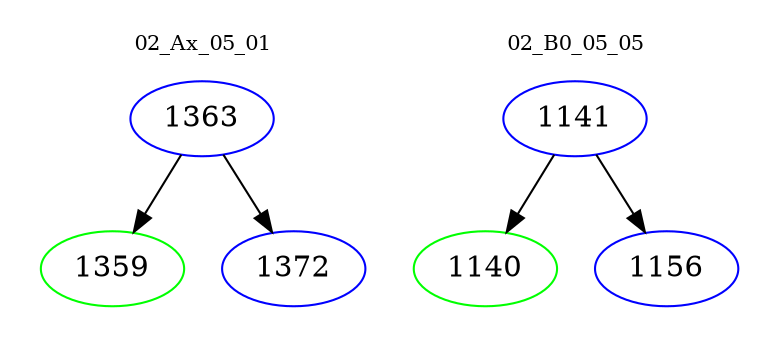 digraph{
subgraph cluster_0 {
color = white
label = "02_Ax_05_01";
fontsize=10;
T0_1363 [label="1363", color="blue"]
T0_1363 -> T0_1359 [color="black"]
T0_1359 [label="1359", color="green"]
T0_1363 -> T0_1372 [color="black"]
T0_1372 [label="1372", color="blue"]
}
subgraph cluster_1 {
color = white
label = "02_B0_05_05";
fontsize=10;
T1_1141 [label="1141", color="blue"]
T1_1141 -> T1_1140 [color="black"]
T1_1140 [label="1140", color="green"]
T1_1141 -> T1_1156 [color="black"]
T1_1156 [label="1156", color="blue"]
}
}
